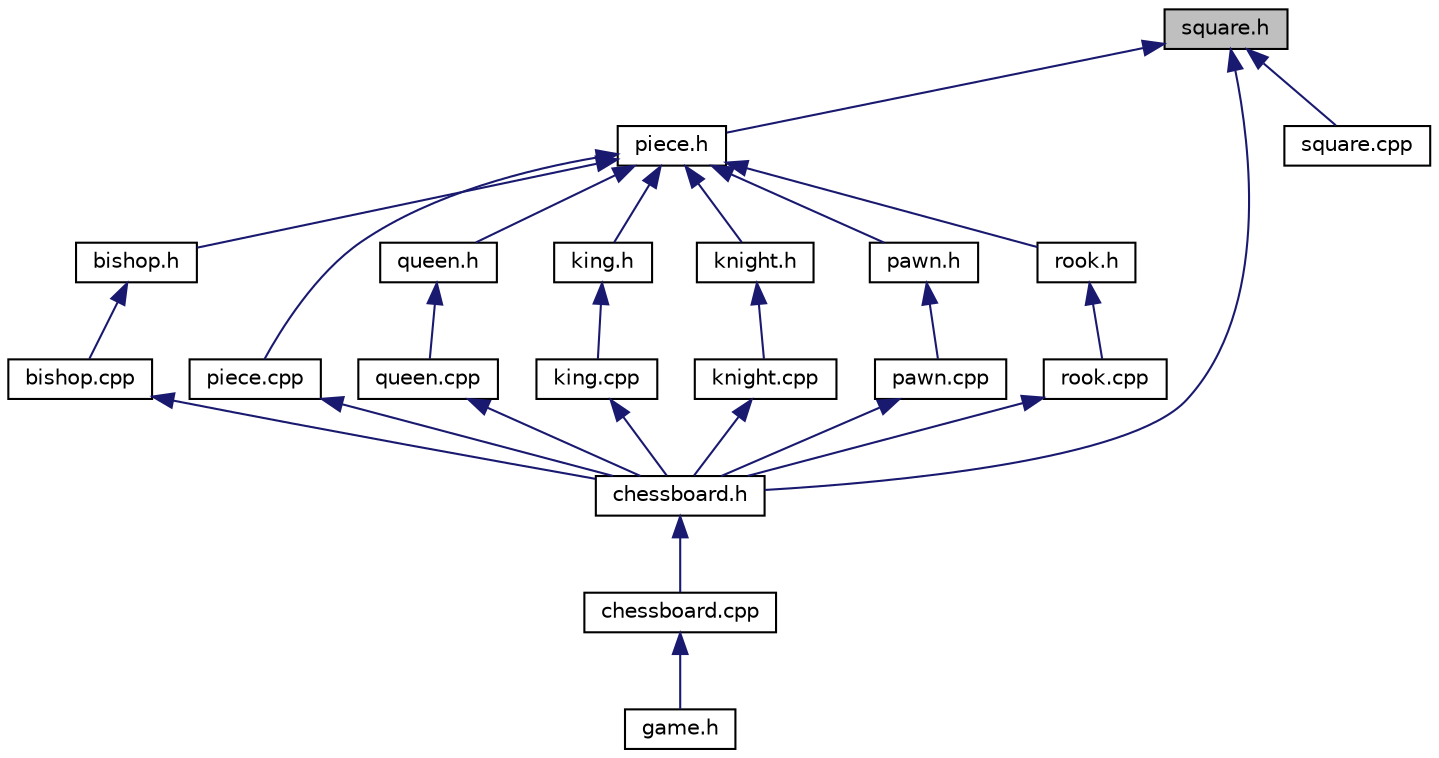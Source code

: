digraph "square.h"
{
 // LATEX_PDF_SIZE
  edge [fontname="Helvetica",fontsize="10",labelfontname="Helvetica",labelfontsize="10"];
  node [fontname="Helvetica",fontsize="10",shape=record];
  Node1 [label="square.h",height=0.2,width=0.4,color="black", fillcolor="grey75", style="filled", fontcolor="black",tooltip=" "];
  Node1 -> Node2 [dir="back",color="midnightblue",fontsize="10",style="solid",fontname="Helvetica"];
  Node2 [label="piece.h",height=0.2,width=0.4,color="black", fillcolor="white", style="filled",URL="$d9/d39/piece_8h.html",tooltip=" "];
  Node2 -> Node3 [dir="back",color="midnightblue",fontsize="10",style="solid",fontname="Helvetica"];
  Node3 [label="bishop.h",height=0.2,width=0.4,color="black", fillcolor="white", style="filled",URL="$d9/d79/bishop_8h.html",tooltip="classe du fou"];
  Node3 -> Node4 [dir="back",color="midnightblue",fontsize="10",style="solid",fontname="Helvetica"];
  Node4 [label="bishop.cpp",height=0.2,width=0.4,color="black", fillcolor="white", style="filled",URL="$db/d62/bishop_8cpp.html",tooltip=" "];
  Node4 -> Node5 [dir="back",color="midnightblue",fontsize="10",style="solid",fontname="Helvetica"];
  Node5 [label="chessboard.h",height=0.2,width=0.4,color="black", fillcolor="white", style="filled",URL="$df/d3e/chessboard_8h.html",tooltip=" "];
  Node5 -> Node6 [dir="back",color="midnightblue",fontsize="10",style="solid",fontname="Helvetica"];
  Node6 [label="chessboard.cpp",height=0.2,width=0.4,color="black", fillcolor="white", style="filled",URL="$d3/d03/chessboard_8cpp.html",tooltip=" "];
  Node6 -> Node7 [dir="back",color="midnightblue",fontsize="10",style="solid",fontname="Helvetica"];
  Node7 [label="game.h",height=0.2,width=0.4,color="black", fillcolor="white", style="filled",URL="$d2/dd5/game_8h.html",tooltip=" "];
  Node2 -> Node8 [dir="back",color="midnightblue",fontsize="10",style="solid",fontname="Helvetica"];
  Node8 [label="piece.cpp",height=0.2,width=0.4,color="black", fillcolor="white", style="filled",URL="$dd/d2d/piece_8cpp.html",tooltip=" "];
  Node8 -> Node5 [dir="back",color="midnightblue",fontsize="10",style="solid",fontname="Helvetica"];
  Node2 -> Node9 [dir="back",color="midnightblue",fontsize="10",style="solid",fontname="Helvetica"];
  Node9 [label="queen.h",height=0.2,width=0.4,color="black", fillcolor="white", style="filled",URL="$d0/d0a/queen_8h.html",tooltip="cette classe gère les reines."];
  Node9 -> Node10 [dir="back",color="midnightblue",fontsize="10",style="solid",fontname="Helvetica"];
  Node10 [label="queen.cpp",height=0.2,width=0.4,color="black", fillcolor="white", style="filled",URL="$d4/d21/queen_8cpp.html",tooltip=" "];
  Node10 -> Node5 [dir="back",color="midnightblue",fontsize="10",style="solid",fontname="Helvetica"];
  Node2 -> Node11 [dir="back",color="midnightblue",fontsize="10",style="solid",fontname="Helvetica"];
  Node11 [label="king.h",height=0.2,width=0.4,color="black", fillcolor="white", style="filled",URL="$dd/d46/king_8h.html",tooltip="classe du roi"];
  Node11 -> Node12 [dir="back",color="midnightblue",fontsize="10",style="solid",fontname="Helvetica"];
  Node12 [label="king.cpp",height=0.2,width=0.4,color="black", fillcolor="white", style="filled",URL="$d2/db7/king_8cpp.html",tooltip=" "];
  Node12 -> Node5 [dir="back",color="midnightblue",fontsize="10",style="solid",fontname="Helvetica"];
  Node2 -> Node13 [dir="back",color="midnightblue",fontsize="10",style="solid",fontname="Helvetica"];
  Node13 [label="knight.h",height=0.2,width=0.4,color="black", fillcolor="white", style="filled",URL="$de/dba/knight_8h.html",tooltip="classe du chevalier"];
  Node13 -> Node14 [dir="back",color="midnightblue",fontsize="10",style="solid",fontname="Helvetica"];
  Node14 [label="knight.cpp",height=0.2,width=0.4,color="black", fillcolor="white", style="filled",URL="$d1/de7/knight_8cpp.html",tooltip=" "];
  Node14 -> Node5 [dir="back",color="midnightblue",fontsize="10",style="solid",fontname="Helvetica"];
  Node2 -> Node15 [dir="back",color="midnightblue",fontsize="10",style="solid",fontname="Helvetica"];
  Node15 [label="pawn.h",height=0.2,width=0.4,color="black", fillcolor="white", style="filled",URL="$d9/d15/pawn_8h.html",tooltip="classe du pion"];
  Node15 -> Node16 [dir="back",color="midnightblue",fontsize="10",style="solid",fontname="Helvetica"];
  Node16 [label="pawn.cpp",height=0.2,width=0.4,color="black", fillcolor="white", style="filled",URL="$d3/d8a/pawn_8cpp.html",tooltip=" "];
  Node16 -> Node5 [dir="back",color="midnightblue",fontsize="10",style="solid",fontname="Helvetica"];
  Node2 -> Node17 [dir="back",color="midnightblue",fontsize="10",style="solid",fontname="Helvetica"];
  Node17 [label="rook.h",height=0.2,width=0.4,color="black", fillcolor="white", style="filled",URL="$d8/d1c/rook_8h.html",tooltip="classe de la tour"];
  Node17 -> Node18 [dir="back",color="midnightblue",fontsize="10",style="solid",fontname="Helvetica"];
  Node18 [label="rook.cpp",height=0.2,width=0.4,color="black", fillcolor="white", style="filled",URL="$d1/d42/rook_8cpp.html",tooltip=" "];
  Node18 -> Node5 [dir="back",color="midnightblue",fontsize="10",style="solid",fontname="Helvetica"];
  Node1 -> Node5 [dir="back",color="midnightblue",fontsize="10",style="solid",fontname="Helvetica"];
  Node1 -> Node19 [dir="back",color="midnightblue",fontsize="10",style="solid",fontname="Helvetica"];
  Node19 [label="square.cpp",height=0.2,width=0.4,color="black", fillcolor="white", style="filled",URL="$df/dc6/square_8cpp.html",tooltip=" "];
}
